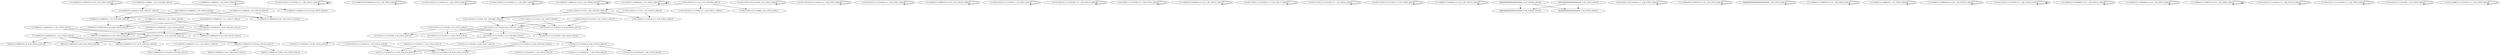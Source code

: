 digraph G {
    "1111100010111100010111110_1-26_COV:5_LEN:25" -> "1111100010111100010111110_1-26_COV:5_LEN:25";
    "0001011110000101110_6-24_COV:16_LEN:19" -> "00101111000010111000_7-26_COV:8_LEN:20";
    "0001011110000101110_6-24_COV:16_LEN:19" -> "0010111100001011100_7-26_COV:8_LEN:19";
    "1111000101111000010_1-20_COV:5_LEN:19" -> "1111000101111000010_1-20_COV:5_LEN:19";
    "1111011101011111101001111_1-26_COV:11_LEN:25" -> "1111011101011111101001111_1-26_COV:11_LEN:25";
    "11111000101011000010111110_1-26_COV:5_LEN:26" -> "11111000101011000010111110_1-26_COV:5_LEN:26";
    "1111011101011111101001111_1-26_COV:22_LEN:25" -> "1111011101011111101001111_1-26_COV:22_LEN:25";
    "11110111010011111101001111_1-26_COV:7_LEN:26" -> "11110111010011111101001111_1-26_COV:7_LEN:26";
    "1111100010111000010111110_1-26_COV:9_LEN:25" -> "1111100010111000010111110_1-26_COV:9_LEN:25";
    "11111001011110000101_1-21_COV:4_LEN:20" -> "11111001011110000101_1-21_COV:4_LEN:20";
    "111101101011111110100111_1-25_COV:6_LEN:24" -> "1010111111101001110_8-26_COV:4_LEN:19";
    "111101101011111110100111_1-25_COV:6_LEN:24" -> "1010111111101001111_8-26_COV:230_LEN:19";
    "1111011101011101110100_1-22_COV:4_LEN:22" -> "1111011101011101110100_1-22_COV:4_LEN:22";
    "0101011111110100111_7-25_COV:4_LEN:19" -> "1010111111101001110_8-26_COV:4_LEN:19";
    "0101011111110100111_7-25_COV:4_LEN:19" -> "1010111111101001111_8-26_COV:230_LEN:19";
    "1111100010111100001_1-19_COV:236_LEN:19" -> "111100010111100001111110_2-26_COV:5_LEN:24";
    "1111100010111100001_1-19_COV:236_LEN:19" -> "1111000101111000010_2-20_COV:237_LEN:19";
    "11110111010110111101001111_1-26_COV:6_LEN:26" -> "11110111010110111101001111_1-26_COV:6_LEN:26";
    "10111000101111000010_1-20_COV:6_LEN:20" -> "1110001011110000101_3-21_COV:240_LEN:19";
    "10111000101111000010_1-20_COV:6_LEN:20" -> "11100010111100001011110_3-26_COV:19_LEN:23";
    "1111011010111111101001111_1-26_COV:5_LEN:25" -> "1111011010111111101001111_1-26_COV:5_LEN:25";
    "1111100010111000010111110_1-26_COV:20_LEN:25" -> "1111100010111000010111110_1-26_COV:20_LEN:25";
    "11110011010111111101001_1-23_COV:5_LEN:23" -> "11110011010111111101001_1-23_COV:5_LEN:23";
    "11110110010111111101001111_1-26_COV:10_LEN:26" -> "11110110010111111101001111_1-26_COV:10_LEN:26";
    "110100010111100001011_2-22_COV:4_LEN:21" -> "1000101111000010111_5-23_COV:245_LEN:19";
    "110100010111100001011_2-22_COV:4_LEN:21" -> "100010111100001011110_5-26_COV:10_LEN:21";
    "110100010111100001011_2-22_COV:4_LEN:21" -> "1000101111000010110_5-24_COV:4_LEN:19";
    "1110001011110000101_3-21_COV:240_LEN:19" -> "1100010111100001011110_4-26_COV:6_LEN:22";
    "1110001011110000101_3-21_COV:240_LEN:19" -> "1100010111100001011_4-22_COV:253_LEN:19";
    "1000101111000010111_5-23_COV:245_LEN:19" -> "0001011110000101110_6-24_COV:16_LEN:19";
    "1000101111000010111_5-23_COV:245_LEN:19" -> "00010111100001011111_6-25_COV:232_LEN:20";
    "1000101111000010111_5-23_COV:245_LEN:19" -> "0001011110000101110_6-26_COV:8_LEN:19";
    "1000101111000010111_5-23_COV:245_LEN:19" -> "00010111100001011100_6-26_COV:4_LEN:20";
    "1110111010111111101_2-20_COV:255_LEN:19" -> "1101110101111111010_3-21_COV:265_LEN:19";
    "1110111010111111101_2-20_COV:255_LEN:19" -> "11011101011111110101111_3-26_COV:4_LEN:23";
    "00010111100001011111_6-25_COV:232_LEN:20" -> "0101111000010111110_8-26_COV:238_LEN:19";
    "11011100111111101001111_3-26_COV:4_LEN:23" -> "11011100111111101001111_3-26_COV:4_LEN:23";
    "1111100010111000010111110_1-26_COV:11_LEN:25" -> "1111100010111000010111110_1-26_COV:11_LEN:25";
    "1111011101011111101001111_1-26_COV:17_LEN:25" -> "1111011101011111101001111_1-26_COV:17_LEN:25";
    "1111000101111000010_1-20_COV:18_LEN:19" -> "1110001011110000101_3-21_COV:240_LEN:19";
    "1111000101111000010_1-20_COV:18_LEN:19" -> "11100010111100001011110_3-26_COV:19_LEN:23";
    "1111100010111000010111110_1-26_COV:9_LEN:25" -> "1111100010111000010111110_1-26_COV:9_LEN:25";
    "11110001011110000101_1-21_COV:4_LEN:20" -> "1100010111100001011110_4-26_COV:6_LEN:22";
    "11110001011110000101_1-21_COV:4_LEN:20" -> "1100010111100001011_4-22_COV:253_LEN:19";
    "1111011110111111101001111_1-26_COV:8_LEN:25" -> "1111011110111111101001111_1-26_COV:8_LEN:25";
    "11101110101111111010_1-21_COV:5_LEN:20" -> "1011101011111110100_4-22_COV:272_LEN:19";
    "11101110101111111010_1-21_COV:5_LEN:20" -> "1011101011111110101111_4-26_COV:6_LEN:22";
    "111101110101111111100111_1-25_COV:6_LEN:24" -> "111101110101111111100111_1-25_COV:6_LEN:24";
    "110101110101111111010_1-21_COV:11_LEN:21" -> "1011101011111110100_4-22_COV:272_LEN:19";
    "110101110101111111010_1-21_COV:11_LEN:21" -> "1011101011111110101111_4-26_COV:6_LEN:22";
    "1111100001111000010111110_1-26_COV:13_LEN:25" -> "1111100001111000010111110_1-26_COV:13_LEN:25";
    "111011101011111110100_1-22_COV:6_LEN:21" -> "01110101111111010001_5-26_COV:6_LEN:20";
    "111011101011111110100_1-22_COV:6_LEN:21" -> "0111010111111101000_5-24_COV:4_LEN:19";
    "111011101011111110100_1-22_COV:6_LEN:21" -> "011101011111110100111_5-26_COV:5_LEN:21";
    "111011101011111110100_1-22_COV:6_LEN:21" -> "0111010111111101001_5-23_COV:265_LEN:19";
    "1011101011111110100_4-22_COV:272_LEN:19" -> "01110101111111010001_5-26_COV:6_LEN:20";
    "1011101011111110100_4-22_COV:272_LEN:19" -> "0111010111111101000_5-24_COV:4_LEN:19";
    "1011101011111110100_4-22_COV:272_LEN:19" -> "011101011111110100111_5-26_COV:5_LEN:21";
    "1011101011111110100_4-22_COV:272_LEN:19" -> "0111010111111101001_5-23_COV:265_LEN:19";
    "1110101111111010010_6-24_COV:20_LEN:19" -> "1101011111110100101_7-26_COV:6_LEN:19";
    "1110101111111010010_6-24_COV:20_LEN:19" -> "11010111111101001011_7-26_COV:6_LEN:20";
    "1110101111111010010_6-24_COV:20_LEN:19" -> "11010111111101001001_7-26_COV:9_LEN:20";
    "1111011101011111101001111_1-26_COV:11_LEN:25" -> "1111011101011111101001111_1-26_COV:11_LEN:25";
    "11111001011110000101_1-21_COV:4_LEN:20" -> "11111001011110000101_1-21_COV:4_LEN:20";
    "0000000000000000000000_1-22_COV:66_LEN:22" -> "0000000000000000000000_5-26_COV:61_LEN:22";
    "0000000000000000000000_1-22_COV:66_LEN:22" -> "000000000000000000000_5-26_COV:4_LEN:21";
    "11110000101111000010111_1-23_COV:9_LEN:23" -> "0001011110000101110_6-24_COV:16_LEN:19";
    "11110000101111000010111_1-23_COV:9_LEN:23" -> "00010111100001011111_6-25_COV:232_LEN:20";
    "11110000101111000010111_1-23_COV:9_LEN:23" -> "0001011110000101110_6-26_COV:8_LEN:19";
    "11110000101111000010111_1-23_COV:9_LEN:23" -> "00010111100001011100_6-26_COV:4_LEN:20";
    "1101110101111111010_3-21_COV:265_LEN:19" -> "1011101011111110100_4-22_COV:272_LEN:19";
    "1101110101111111010_3-21_COV:265_LEN:19" -> "1011101011111110101111_4-26_COV:6_LEN:22";
    "110111010111101101001111_3-26_COV:4_LEN:24" -> "110111010111101101001111_3-26_COV:4_LEN:24";
    "11111000100111000010111110_1-26_COV:5_LEN:26" -> "11111000100111000010111110_1-26_COV:5_LEN:26";
    "0000000000000000000000000_1-26_COV:4_LEN:25" -> "0000000000000000000000000_1-26_COV:4_LEN:25";
    "111100010111100001011_1-22_COV:9_LEN:21" -> "1000101111000010111_5-23_COV:245_LEN:19";
    "111100010111100001011_1-22_COV:9_LEN:21" -> "100010111100001011110_5-26_COV:10_LEN:21";
    "111100010111100001011_1-22_COV:9_LEN:21" -> "1000101111000010110_5-24_COV:4_LEN:19";
    "1111100010111100010111110_1-26_COV:8_LEN:25" -> "1111100010111100010111110_1-26_COV:8_LEN:25";
    "11111000111110000101_1-21_COV:4_LEN:20" -> "11111000111110000101_1-21_COV:4_LEN:20";
    "11111000101110000010111110_1-26_COV:12_LEN:26" -> "11111000101110000010111110_1-26_COV:12_LEN:26";
    "1111011101011111101001111_1-26_COV:10_LEN:25" -> "1111011101011111101001111_1-26_COV:10_LEN:25";
    "1111011101011111110_1-19_COV:254_LEN:19" -> "111011101011111110001111_2-26_COV:11_LEN:24";
    "1111011101011111110_1-19_COV:254_LEN:19" -> "1110111010111111101_2-20_COV:255_LEN:19";
    "1111011101011111110_1-19_COV:254_LEN:19" -> "111011101011111110000_2-22_COV:4_LEN:21";
    "0001000000000000000000_1-22_COV:4_LEN:22" -> "0000000000000000000000_5-26_COV:61_LEN:22";
    "0001000000000000000000_1-22_COV:4_LEN:22" -> "000000000000000000000_5-26_COV:4_LEN:21";
    "1111011101011111101001111_1-26_COV:10_LEN:25" -> "1111011101011111101001111_1-26_COV:10_LEN:25";
    "1111100010111100000111110_1-26_COV:14_LEN:25" -> "1111100010111100000111110_1-26_COV:14_LEN:25";
    "11111000101111000000111110_1-26_COV:5_LEN:26" -> "11111000101111000000111110_1-26_COV:5_LEN:26";
    "1111000101111000010_2-20_COV:237_LEN:19" -> "1110001011110000101_3-21_COV:240_LEN:19";
    "1111000101111000010_2-20_COV:237_LEN:19" -> "11100010111100001011110_3-26_COV:19_LEN:23";
    "111110010111100001011111_1-25_COV:11_LEN:24" -> "0101111000010111110_8-26_COV:238_LEN:19";
    "0111010111111101001_5-23_COV:265_LEN:19" -> "1110101111111010010_6-24_COV:20_LEN:19";
    "0111010111111101001_5-23_COV:265_LEN:19" -> "11101011111110100111_6-26_COV:4_LEN:20";
    "0111010111111101001_5-23_COV:265_LEN:19" -> "1110101111111010011_6-26_COV:7_LEN:19";
    "0111010111111101001_5-23_COV:265_LEN:19" -> "11101011111110100111_6-25_COV:232_LEN:20";
    "1111100010111100010111110_1-26_COV:6_LEN:25" -> "1111100010111100010111110_1-26_COV:6_LEN:25";
    "1111011101011111101001111_1-26_COV:14_LEN:25" -> "1111011101011111101001111_1-26_COV:14_LEN:25";
    "1111011101111111101001111_1-26_COV:5_LEN:25" -> "1111011101111111101001111_1-26_COV:5_LEN:25";
    "1111011010111111101001_1-23_COV:8_LEN:22" -> "1111011010111111101001_1-23_COV:8_LEN:22";
    "110110001011110000101_1-21_COV:17_LEN:21" -> "1100010111100001011110_4-26_COV:6_LEN:22";
    "110110001011110000101_1-21_COV:17_LEN:21" -> "1100010111100001011_4-22_COV:253_LEN:19";
    "1110111010111111101_1-20_COV:14_LEN:19" -> "1101110101111111010_3-21_COV:265_LEN:19";
    "1110111010111111101_1-20_COV:14_LEN:19" -> "11011101011111110101111_3-26_COV:4_LEN:23";
    "1111100010111100010111110_1-26_COV:6_LEN:25" -> "1111100010111100010111110_1-26_COV:6_LEN:25";
    "1100010111100001011_4-22_COV:253_LEN:19" -> "1000101111000010111_5-23_COV:245_LEN:19";
    "1100010111100001011_4-22_COV:253_LEN:19" -> "100010111100001011110_5-26_COV:10_LEN:21";
    "1100010111100001011_4-22_COV:253_LEN:19" -> "1000101111000010110_5-24_COV:4_LEN:19";
    "11101011111110100111_6-25_COV:232_LEN:20" -> "1010111111101001110_8-26_COV:4_LEN:19";
    "11101011111110100111_6-25_COV:232_LEN:20" -> "1010111111101001111_8-26_COV:230_LEN:19";
    "11110111000111111101001111_1-26_COV:8_LEN:26" -> "11110111000111111101001111_1-26_COV:8_LEN:26";
}
